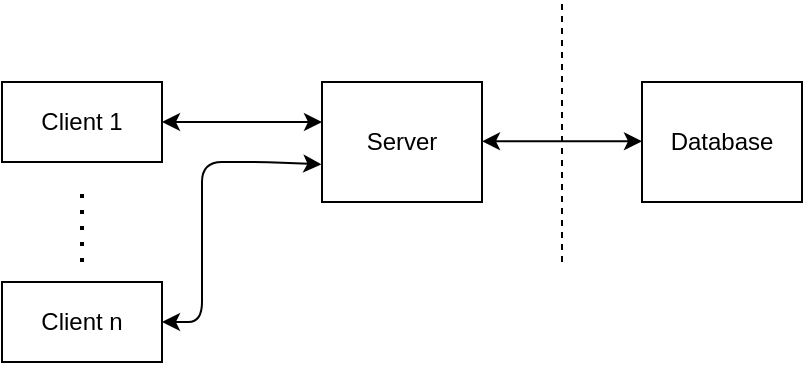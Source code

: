 <mxfile version="13.7.7" type="device"><diagram id="CGL_2bmjzRh9iMlW-iiq" name="Page-1"><mxGraphModel dx="1628" dy="700" grid="1" gridSize="10" guides="1" tooltips="1" connect="1" arrows="1" fold="1" page="1" pageScale="1" pageWidth="850" pageHeight="1100" math="0" shadow="0"><root><mxCell id="0"/><mxCell id="1" parent="0"/><mxCell id="164MvXmWplNH7uKsId91-2" value="Client 1" style="rounded=0;whiteSpace=wrap;html=1;" vertex="1" parent="1"><mxGeometry x="40" y="240" width="80" height="40" as="geometry"/></mxCell><mxCell id="164MvXmWplNH7uKsId91-3" value="Server" style="rounded=0;whiteSpace=wrap;html=1;" vertex="1" parent="1"><mxGeometry x="200" y="240" width="80" height="60" as="geometry"/></mxCell><mxCell id="164MvXmWplNH7uKsId91-4" value="Database" style="rounded=0;whiteSpace=wrap;html=1;" vertex="1" parent="1"><mxGeometry x="360" y="240" width="80" height="60" as="geometry"/></mxCell><mxCell id="164MvXmWplNH7uKsId91-6" value="" style="endArrow=classic;startArrow=classic;html=1;exitX=1;exitY=0.5;exitDx=0;exitDy=0;" edge="1" parent="1" source="164MvXmWplNH7uKsId91-2"><mxGeometry width="50" height="50" relative="1" as="geometry"><mxPoint x="530" y="440" as="sourcePoint"/><mxPoint x="200" y="260" as="targetPoint"/></mxGeometry></mxCell><mxCell id="164MvXmWplNH7uKsId91-7" value="" style="endArrow=classic;startArrow=classic;html=1;exitX=1;exitY=0.5;exitDx=0;exitDy=0;entryX=0;entryY=0.5;entryDx=0;entryDy=0;" edge="1" parent="1"><mxGeometry width="50" height="50" relative="1" as="geometry"><mxPoint x="280" y="269.66" as="sourcePoint"/><mxPoint x="360" y="269.66" as="targetPoint"/></mxGeometry></mxCell><mxCell id="164MvXmWplNH7uKsId91-10" value="Client n" style="rounded=0;whiteSpace=wrap;html=1;" vertex="1" parent="1"><mxGeometry x="40" y="340" width="80" height="40" as="geometry"/></mxCell><mxCell id="164MvXmWplNH7uKsId91-13" value="" style="endArrow=classic;startArrow=classic;html=1;exitX=1;exitY=0.5;exitDx=0;exitDy=0;entryX=-0.004;entryY=0.686;entryDx=0;entryDy=0;entryPerimeter=0;" edge="1" parent="1" source="164MvXmWplNH7uKsId91-10" target="164MvXmWplNH7uKsId91-3"><mxGeometry width="50" height="50" relative="1" as="geometry"><mxPoint x="360" y="380" as="sourcePoint"/><mxPoint x="410" y="330" as="targetPoint"/><Array as="points"><mxPoint x="140" y="360"/><mxPoint x="140" y="280"/><mxPoint x="170" y="280"/></Array></mxGeometry></mxCell><mxCell id="164MvXmWplNH7uKsId91-17" value="" style="endArrow=none;dashed=1;html=1;dashPattern=1 3;strokeWidth=2;" edge="1" parent="1"><mxGeometry width="50" height="50" relative="1" as="geometry"><mxPoint x="80" y="330" as="sourcePoint"/><mxPoint x="80" y="290" as="targetPoint"/></mxGeometry></mxCell><mxCell id="164MvXmWplNH7uKsId91-22" value="" style="endArrow=none;dashed=1;html=1;" edge="1" parent="1"><mxGeometry width="50" height="50" relative="1" as="geometry"><mxPoint x="320" y="330" as="sourcePoint"/><mxPoint x="320" y="200" as="targetPoint"/></mxGeometry></mxCell></root></mxGraphModel></diagram></mxfile>